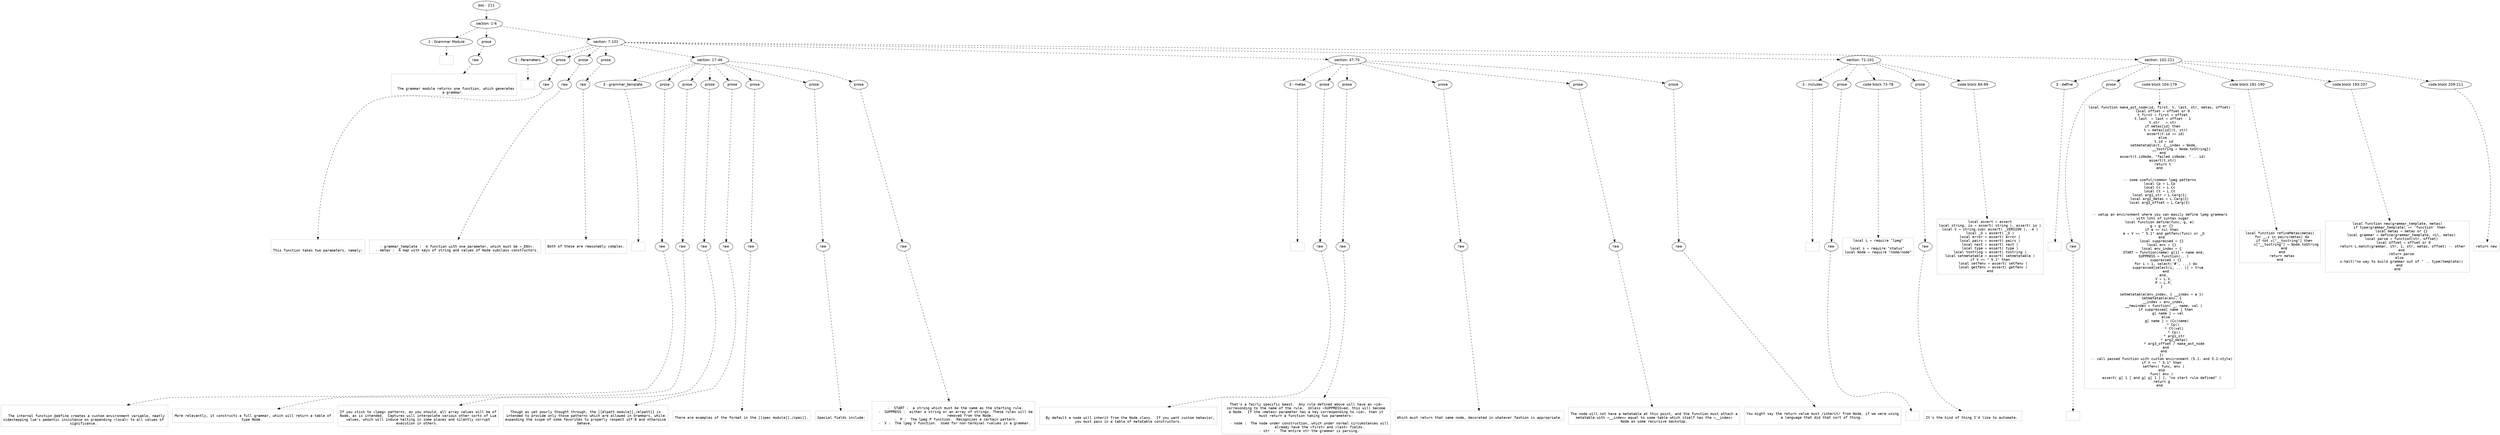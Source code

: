digraph hierarchy {

node [fontname=Helvetica]
edge [style=dashed]

doc_0 [label="doc - 211"]


doc_0 -> { section_1}
{rank=same; section_1}

section_1 [label="section: 1-6"]


section_1 -> { header_2 prose_3 section_4}
{rank=same; header_2 prose_3 section_4}

header_2 [label="1 : Grammar Module"]

prose_3 [label="prose"]

section_4 [label="section: 7-101"]


header_2 -> leaf_5
leaf_5  [color=Gray,shape=rectangle,fontname=Inconsolata,label=""]
prose_3 -> { raw_6}
{rank=same; raw_6}

raw_6 [label="raw"]


raw_6 -> leaf_7
leaf_7  [color=Gray,shape=rectangle,fontname=Inconsolata,label="


  The grammar module returns one function, which generates
a grammar. 
"]
section_4 -> { header_8 prose_9 prose_10 prose_11 section_12 section_13 section_14 section_15}
{rank=same; header_8 prose_9 prose_10 prose_11 section_12 section_13 section_14 section_15}

header_8 [label="2 : Parameters"]

prose_9 [label="prose"]

prose_10 [label="prose"]

prose_11 [label="prose"]

section_12 [label="section: 17-46"]

section_13 [label="section: 47-70"]

section_14 [label="section: 71-101"]

section_15 [label="section: 102-211"]


header_8 -> leaf_16
leaf_16  [color=Gray,shape=rectangle,fontname=Inconsolata,label=""]
prose_9 -> { raw_17}
{rank=same; raw_17}

raw_17 [label="raw"]


raw_17 -> leaf_18
leaf_18  [color=Gray,shape=rectangle,fontname=Inconsolata,label="

This function takes two parameters, namely:
"]
prose_10 -> { raw_19}
{rank=same; raw_19}

raw_19 [label="raw"]


raw_19 -> leaf_20
leaf_20  [color=Gray,shape=rectangle,fontname=Inconsolata,label="
  - grammar_template :  A function with one parameter, which must be =_ENV=.
  - metas :  A map with keys of string and values of Node subclass constructors.
"]
prose_11 -> { raw_21}
{rank=same; raw_21}

raw_21 [label="raw"]


raw_21 -> leaf_22
leaf_22  [color=Gray,shape=rectangle,fontname=Inconsolata,label="
Both of these are reasonably complex.

"]
section_12 -> { header_23 prose_24 prose_25 prose_26 prose_27 prose_28 prose_29 prose_30}
{rank=same; header_23 prose_24 prose_25 prose_26 prose_27 prose_28 prose_29 prose_30}

header_23 [label="3 : grammar_template"]

prose_24 [label="prose"]

prose_25 [label="prose"]

prose_26 [label="prose"]

prose_27 [label="prose"]

prose_28 [label="prose"]

prose_29 [label="prose"]

prose_30 [label="prose"]


header_23 -> leaf_31
leaf_31  [color=Gray,shape=rectangle,fontname=Inconsolata,label=""]
prose_24 -> { raw_32}
{rank=same; raw_32}

raw_32 [label="raw"]


raw_32 -> leaf_33
leaf_33  [color=Gray,shape=rectangle,fontname=Inconsolata,label="

  The internal function @define creates a custom environment variable, neatly
sidestepping lua's pedantic insistance on prepending =local= to all values of 
significance. 
"]
prose_25 -> { raw_34}
{rank=same; raw_34}

raw_34 [label="raw"]


raw_34 -> leaf_35
leaf_35  [color=Gray,shape=rectangle,fontname=Inconsolata,label="
More relevantly, it constructs a full grammar, which will return a table of
type Node. 
"]
prose_26 -> { raw_36}
{rank=same; raw_36}

raw_36 [label="raw"]


raw_36 -> leaf_37
leaf_37  [color=Gray,shape=rectangle,fontname=Inconsolata,label="
If you stick to =lpeg= patterns, as you should, all array values will be of
Node, as is intended.  Captures will interpolate various other sorts of Lua
values, which will induce halting in some places and silently corrupt
execution in others. 
"]
prose_27 -> { raw_38}
{rank=same; raw_38}

raw_38 [label="raw"]


raw_38 -> leaf_39
leaf_39  [color=Gray,shape=rectangle,fontname=Inconsolata,label="
Though as yet poorly thought through, the [[elpatt module][./elpatt]] is
intended to provide only those patterns which are allowed in Grammars, while
expanding the scope of some favorites to properly respect utf-8 and otherwise
behave. 
"]
prose_28 -> { raw_40}
{rank=same; raw_40}

raw_40 [label="raw"]


raw_40 -> leaf_41
leaf_41  [color=Gray,shape=rectangle,fontname=Inconsolata,label="
There are examples of the format in the [[spec module][./spec]].
"]
prose_29 -> { raw_42}
{rank=same; raw_42}

raw_42 [label="raw"]


raw_42 -> leaf_43
leaf_43  [color=Gray,shape=rectangle,fontname=Inconsolata,label="
Special fields include:
"]
prose_30 -> { raw_44}
{rank=same; raw_44}

raw_44 [label="raw"]


raw_44 -> leaf_45
leaf_45  [color=Gray,shape=rectangle,fontname=Inconsolata,label="
  -  START :  a string which must be the same as the starting rule.
  -  SUPPRESS :  either a string or an array of strings. These rules will be
                 removed from the Node. 
  -  P :  The lpeg P function.  Recognizes a certain pattern.
  -  V :  The lpeg V function.  Used for non-terminal rvalues in a grammar. 

"]
section_13 -> { header_46 prose_47 prose_48 prose_49 prose_50 prose_51}
{rank=same; header_46 prose_47 prose_48 prose_49 prose_50 prose_51}

header_46 [label="3 : metas"]

prose_47 [label="prose"]

prose_48 [label="prose"]

prose_49 [label="prose"]

prose_50 [label="prose"]

prose_51 [label="prose"]


header_46 -> leaf_52
leaf_52  [color=Gray,shape=rectangle,fontname=Inconsolata,label=""]
prose_47 -> { raw_53}
{rank=same; raw_53}

raw_53 [label="raw"]


raw_53 -> leaf_54
leaf_54  [color=Gray,shape=rectangle,fontname=Inconsolata,label="

  By default a node will inherit from the Node class.  If you want custom behavior,
you must pass in a table of metatable constructors.
"]
prose_48 -> { raw_55}
{rank=same; raw_55}

raw_55 [label="raw"]


raw_55 -> leaf_56
leaf_56  [color=Gray,shape=rectangle,fontname=Inconsolata,label="
That's a fairly specific beast.  Any rule defined above will have an =id=
corresonding to the name of the rule.  Unless =SUPPRESS=ed, this will become
a Node.  If the =metas= parameter has a key corresponding to =id=, then it
must return a function taking two parameters:
   
   - node :  The node under construction, which under normal circumstances will
             already have the =first= and =last= fields.
   - str  :  The entire str the grammar is parsing.
"]
prose_49 -> { raw_57}
{rank=same; raw_57}

raw_57 [label="raw"]


raw_57 -> leaf_58
leaf_58  [color=Gray,shape=rectangle,fontname=Inconsolata,label="
Which must return that same node, decorated in whatever fashion is appropriate.
"]
prose_50 -> { raw_59}
{rank=same; raw_59}

raw_59 [label="raw"]


raw_59 -> leaf_60
leaf_60  [color=Gray,shape=rectangle,fontname=Inconsolata,label="
The node will not have a metatable at this point, and the function must attach a
metatable with =__index= equal to some table which itself has the =__index=
Node as some recursive backstop.
"]
prose_51 -> { raw_61}
{rank=same; raw_61}

raw_61 [label="raw"]


raw_61 -> leaf_62
leaf_62  [color=Gray,shape=rectangle,fontname=Inconsolata,label="
You might say the return value must /inherit/ from Node, if we were using
a language that did that sort of thing. 

"]
section_14 -> { header_63 prose_64 codeblock_65 prose_66 codeblock_67}
{rank=same; header_63 prose_64 codeblock_65 prose_66 codeblock_67}

header_63 [label="3 : includes"]

prose_64 [label="prose"]

codeblock_65 [label="code block 73-78"]

prose_66 [label="prose"]

codeblock_67 [label="code block 84-99"]


header_63 -> leaf_68
leaf_68  [color=Gray,shape=rectangle,fontname=Inconsolata,label=""]
prose_64 -> { raw_69}
{rank=same; raw_69}

raw_69 [label="raw"]


raw_69 -> leaf_70
leaf_70  [color=Gray,shape=rectangle,fontname=Inconsolata,label="
"]
codeblock_65 -> leaf_71
leaf_71  [color=Gray,shape=rectangle,fontname=Inconsolata,label="local L = require \"lpeg\"

local s = require \"status\" 
local Node = require \"node/node\""]
prose_66 -> { raw_72}
{rank=same; raw_72}

raw_72 [label="raw"]


raw_72 -> leaf_73
leaf_73  [color=Gray,shape=rectangle,fontname=Inconsolata,label="
It's the kind of thing I'd like to automate. 
"]
codeblock_67 -> leaf_74
leaf_74  [color=Gray,shape=rectangle,fontname=Inconsolata,label="local assert = assert
local string, io = assert( string ), assert( io )
local V = string.sub( assert( _VERSION ), -4 )
local _G = assert( _G )
local error = assert( error )
local pairs = assert( pairs )
local next = assert( next )
local type = assert( type )
local tostring = assert( tostring )
local setmetatable = assert( setmetatable )
if V == \" 5.1\" then
   local setfenv = assert( setfenv )
   local getfenv = assert( getfenv )
end"]
section_15 -> { header_75 prose_76 codeblock_77 codeblock_78 codeblock_79 codeblock_80}
{rank=same; header_75 prose_76 codeblock_77 codeblock_78 codeblock_79 codeblock_80}

header_75 [label="3 : define"]

prose_76 [label="prose"]

codeblock_77 [label="code block 104-179"]

codeblock_78 [label="code block 181-190"]

codeblock_79 [label="code block 193-207"]

codeblock_80 [label="code block 209-211"]


header_75 -> leaf_81
leaf_81  [color=Gray,shape=rectangle,fontname=Inconsolata,label=""]
prose_76 -> { raw_82}
{rank=same; raw_82}

raw_82 [label="raw"]


raw_82 -> leaf_83
leaf_83  [color=Gray,shape=rectangle,fontname=Inconsolata,label="
"]
codeblock_77 -> leaf_84
leaf_84  [color=Gray,shape=rectangle,fontname=Inconsolata,label="local function make_ast_node(id, first, t, last, str, metas, offset)
   local offset = offset or 0
   t.first = first + offset
   t.last  = last + offset - 1
   t.str   = str
   if metas[id] then
      t = metas[id](t, str)
      assert(t.id == id)
   else
    t.id = id
    setmetatable(t, {__index = Node,
                     __tostring = Node.toString})
   end
   assert(t.isNode, \"failed isNode: \" .. id)
   assert(t.str)
   return t
end


-- some useful/common lpeg patterns
local Cp = L.Cp
local Cc = L.Cc
local Ct = L.Ct
local arg1_str = L.Carg(1)
local arg2_metas = L.Carg(2)
local arg3_offset = L.Carg(3)


-- setup an environment where you can easily define lpeg grammars
-- with lots of syntax sugar
local function define(func, g, e)
  g = g or {}
  if e == nil then
    e = V == \" 5.1\" and getfenv(func) or _G
  end
  local suppressed = {}
  local env = {}
  local env_index = {
    START = function(name) g[1] = name end,
    SUPPRESS = function(...)
      suppressed = {}
      for i = 1, select('#', ...) do
        suppressed[select(i, ... )] = true
      end
    end,
    V = L.V,
    P = L.P,
  }

  setmetatable(env_index, { __index = e })
  setmetatable(env, {
    __index = env_index,
    __newindex = function( _, name, val )
      if suppressed[ name ] then
        g[ name ] = val
      else
        g[ name ] = (Cc(name) 
              * Cp() 
              * Ct(val)
              * Cp()
              * arg1_str
              * arg2_metas)
              * arg3_offset / make_ast_node
      end
    end
  })
  -- call passed function with custom environment (5.1- and 5.2-style)
  if V == \" 5.1\" then
    setfenv( func, env )
  end
  func( env )
  assert( g[ 1 ] and g[ g[ 1 ] ], \"no start rule defined\" )
  return g
end"]
codeblock_78 -> leaf_85
leaf_85  [color=Gray,shape=rectangle,fontname=Inconsolata,label="local function refineMetas(metas)
  for _,v in pairs(metas) do
    if not v[\"__tostring\"] then
      v[\"__tostring\"] = Node.toString
    end
  end
  return metas
end"]
codeblock_79 -> leaf_86
leaf_86  [color=Gray,shape=rectangle,fontname=Inconsolata,label="local function new(grammar_template, metas)
  if type(grammar_template) == 'function' then
    local metas = metas or {}
    local grammar = define(grammar_template, nil, metas)
    local parse = function(str, offset)
      local offset = offset or 0
      return L.match(grammar, str, 1, str, metas, offset) -- other 
    end
    return parse
  else
    s:halt(\"no way to build grammar out of \" .. type(template))
  end
end"]
codeblock_80 -> leaf_87
leaf_87  [color=Gray,shape=rectangle,fontname=Inconsolata,label="return new"]

}
